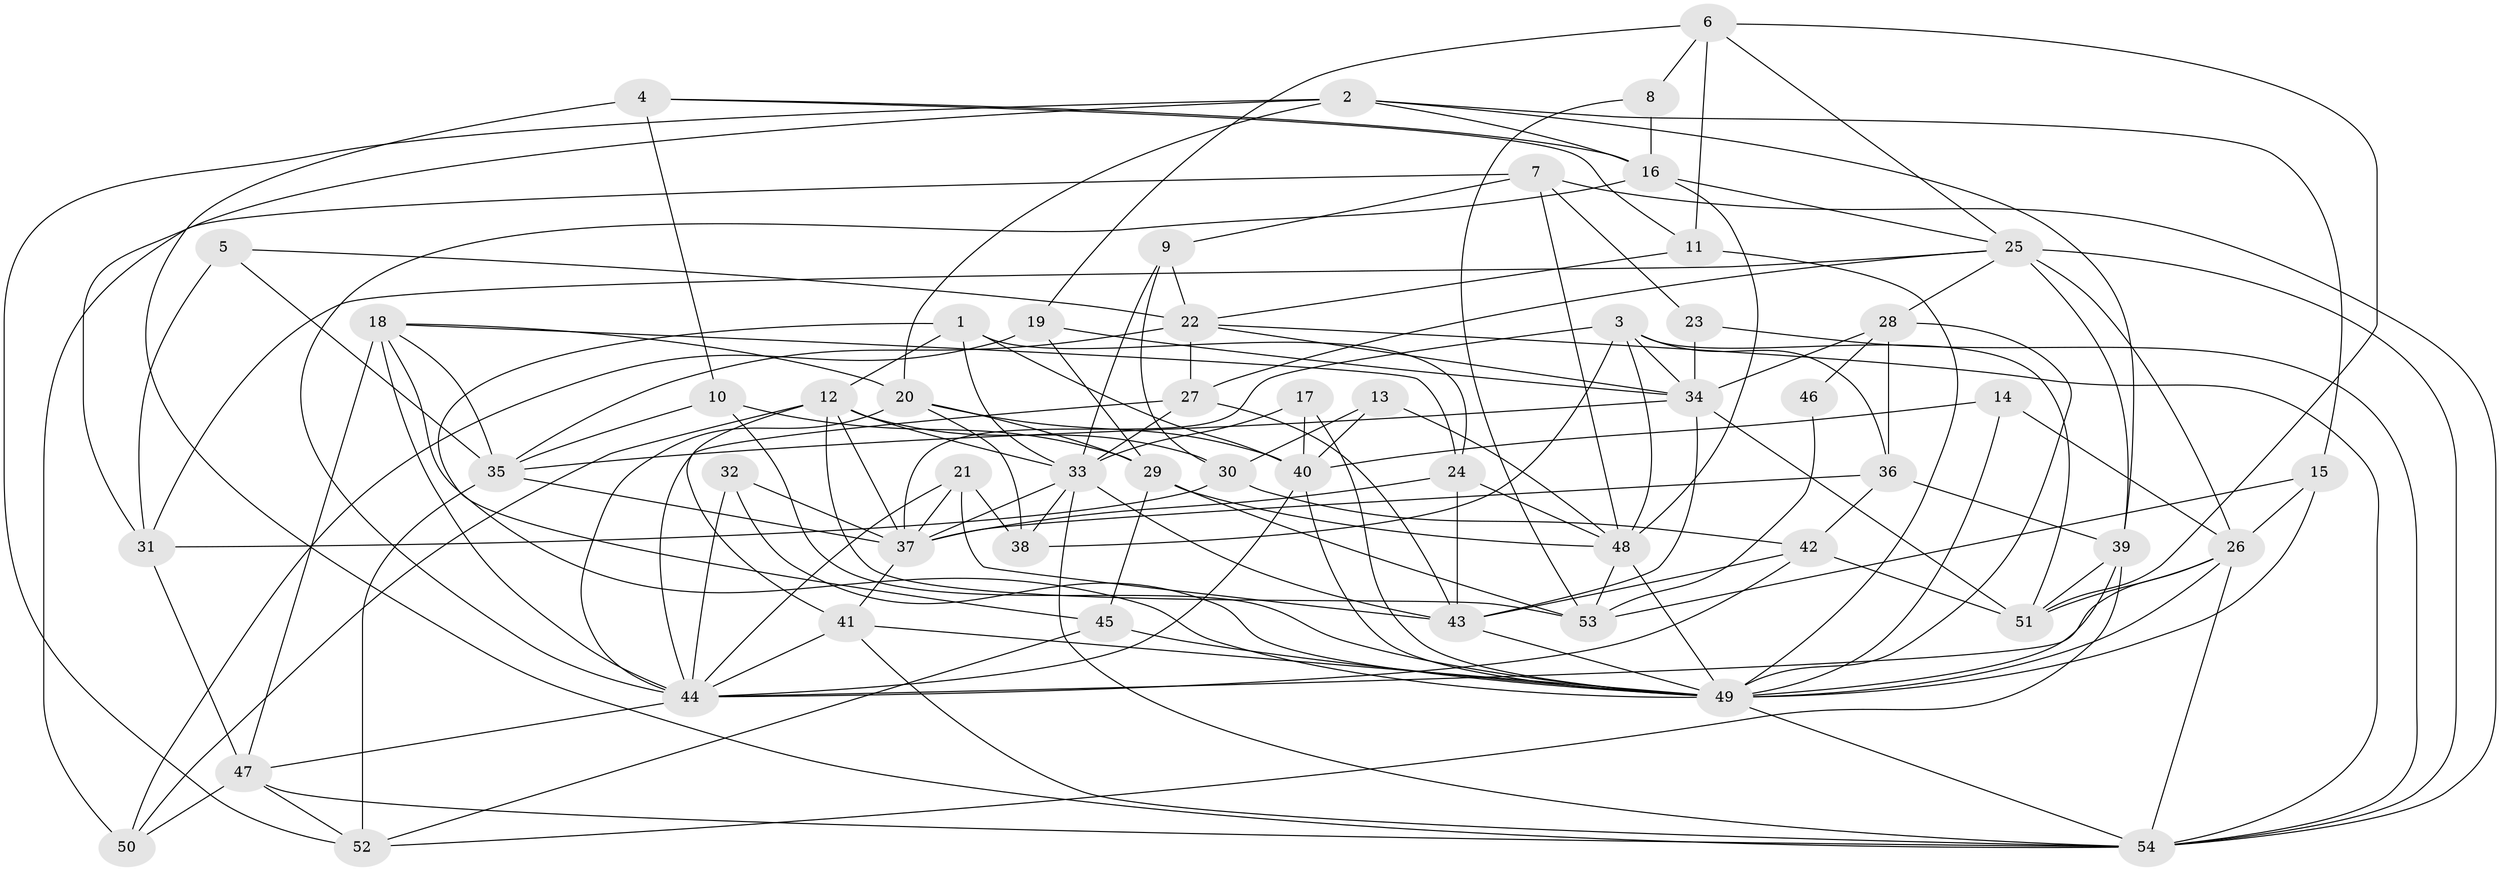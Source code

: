 // original degree distribution, {4: 0.3425925925925926, 2: 0.12037037037037036, 3: 0.28703703703703703, 5: 0.10185185185185185, 6: 0.09259259259259259, 8: 0.018518518518518517, 7: 0.018518518518518517, 10: 0.018518518518518517}
// Generated by graph-tools (version 1.1) at 2025/50/03/09/25 03:50:15]
// undirected, 54 vertices, 152 edges
graph export_dot {
graph [start="1"]
  node [color=gray90,style=filled];
  1;
  2;
  3;
  4;
  5;
  6;
  7;
  8;
  9;
  10;
  11;
  12;
  13;
  14;
  15;
  16;
  17;
  18;
  19;
  20;
  21;
  22;
  23;
  24;
  25;
  26;
  27;
  28;
  29;
  30;
  31;
  32;
  33;
  34;
  35;
  36;
  37;
  38;
  39;
  40;
  41;
  42;
  43;
  44;
  45;
  46;
  47;
  48;
  49;
  50;
  51;
  52;
  53;
  54;
  1 -- 12 [weight=1.0];
  1 -- 24 [weight=1.0];
  1 -- 33 [weight=1.0];
  1 -- 40 [weight=1.0];
  1 -- 45 [weight=1.0];
  2 -- 15 [weight=1.0];
  2 -- 16 [weight=1.0];
  2 -- 20 [weight=1.0];
  2 -- 31 [weight=1.0];
  2 -- 39 [weight=1.0];
  2 -- 52 [weight=1.0];
  3 -- 34 [weight=1.0];
  3 -- 36 [weight=1.0];
  3 -- 37 [weight=1.0];
  3 -- 38 [weight=1.0];
  3 -- 48 [weight=1.0];
  3 -- 51 [weight=1.0];
  4 -- 10 [weight=1.0];
  4 -- 11 [weight=1.0];
  4 -- 16 [weight=1.0];
  4 -- 54 [weight=1.0];
  5 -- 22 [weight=1.0];
  5 -- 31 [weight=1.0];
  5 -- 35 [weight=1.0];
  6 -- 8 [weight=1.0];
  6 -- 11 [weight=1.0];
  6 -- 19 [weight=1.0];
  6 -- 25 [weight=1.0];
  6 -- 51 [weight=1.0];
  7 -- 9 [weight=1.0];
  7 -- 23 [weight=1.0];
  7 -- 48 [weight=1.0];
  7 -- 50 [weight=1.0];
  7 -- 54 [weight=1.0];
  8 -- 16 [weight=1.0];
  8 -- 53 [weight=1.0];
  9 -- 22 [weight=1.0];
  9 -- 30 [weight=1.0];
  9 -- 33 [weight=1.0];
  10 -- 29 [weight=1.0];
  10 -- 35 [weight=1.0];
  10 -- 49 [weight=1.0];
  11 -- 22 [weight=1.0];
  11 -- 49 [weight=2.0];
  12 -- 30 [weight=1.0];
  12 -- 33 [weight=1.0];
  12 -- 37 [weight=1.0];
  12 -- 41 [weight=2.0];
  12 -- 50 [weight=1.0];
  12 -- 53 [weight=1.0];
  13 -- 30 [weight=1.0];
  13 -- 40 [weight=1.0];
  13 -- 48 [weight=1.0];
  14 -- 26 [weight=1.0];
  14 -- 40 [weight=1.0];
  14 -- 49 [weight=1.0];
  15 -- 26 [weight=1.0];
  15 -- 49 [weight=1.0];
  15 -- 53 [weight=1.0];
  16 -- 25 [weight=1.0];
  16 -- 44 [weight=2.0];
  16 -- 48 [weight=1.0];
  17 -- 33 [weight=1.0];
  17 -- 40 [weight=1.0];
  17 -- 49 [weight=1.0];
  18 -- 20 [weight=1.0];
  18 -- 24 [weight=1.0];
  18 -- 35 [weight=1.0];
  18 -- 44 [weight=1.0];
  18 -- 47 [weight=1.0];
  18 -- 49 [weight=1.0];
  19 -- 29 [weight=1.0];
  19 -- 34 [weight=1.0];
  19 -- 50 [weight=1.0];
  20 -- 29 [weight=1.0];
  20 -- 38 [weight=1.0];
  20 -- 40 [weight=1.0];
  20 -- 44 [weight=1.0];
  21 -- 37 [weight=1.0];
  21 -- 38 [weight=1.0];
  21 -- 43 [weight=1.0];
  21 -- 44 [weight=1.0];
  22 -- 27 [weight=1.0];
  22 -- 34 [weight=1.0];
  22 -- 35 [weight=1.0];
  22 -- 54 [weight=1.0];
  23 -- 34 [weight=1.0];
  23 -- 54 [weight=1.0];
  24 -- 37 [weight=1.0];
  24 -- 43 [weight=1.0];
  24 -- 48 [weight=1.0];
  25 -- 26 [weight=1.0];
  25 -- 27 [weight=1.0];
  25 -- 28 [weight=1.0];
  25 -- 31 [weight=1.0];
  25 -- 39 [weight=1.0];
  25 -- 54 [weight=1.0];
  26 -- 44 [weight=1.0];
  26 -- 49 [weight=2.0];
  26 -- 51 [weight=1.0];
  26 -- 54 [weight=1.0];
  27 -- 33 [weight=1.0];
  27 -- 43 [weight=1.0];
  27 -- 44 [weight=1.0];
  28 -- 34 [weight=1.0];
  28 -- 36 [weight=1.0];
  28 -- 46 [weight=1.0];
  28 -- 49 [weight=1.0];
  29 -- 45 [weight=1.0];
  29 -- 48 [weight=1.0];
  29 -- 53 [weight=1.0];
  30 -- 31 [weight=1.0];
  30 -- 42 [weight=1.0];
  31 -- 47 [weight=1.0];
  32 -- 37 [weight=1.0];
  32 -- 44 [weight=2.0];
  32 -- 49 [weight=1.0];
  33 -- 37 [weight=1.0];
  33 -- 38 [weight=1.0];
  33 -- 43 [weight=1.0];
  33 -- 54 [weight=1.0];
  34 -- 35 [weight=1.0];
  34 -- 43 [weight=1.0];
  34 -- 51 [weight=1.0];
  35 -- 37 [weight=1.0];
  35 -- 52 [weight=1.0];
  36 -- 37 [weight=1.0];
  36 -- 39 [weight=1.0];
  36 -- 42 [weight=1.0];
  37 -- 41 [weight=1.0];
  39 -- 49 [weight=1.0];
  39 -- 51 [weight=1.0];
  39 -- 52 [weight=1.0];
  40 -- 44 [weight=1.0];
  40 -- 49 [weight=1.0];
  41 -- 44 [weight=1.0];
  41 -- 49 [weight=1.0];
  41 -- 54 [weight=1.0];
  42 -- 43 [weight=1.0];
  42 -- 44 [weight=1.0];
  42 -- 51 [weight=1.0];
  43 -- 49 [weight=1.0];
  44 -- 47 [weight=1.0];
  45 -- 49 [weight=1.0];
  45 -- 52 [weight=1.0];
  46 -- 53 [weight=1.0];
  47 -- 50 [weight=1.0];
  47 -- 52 [weight=1.0];
  47 -- 54 [weight=1.0];
  48 -- 49 [weight=1.0];
  48 -- 53 [weight=1.0];
  49 -- 54 [weight=1.0];
}

